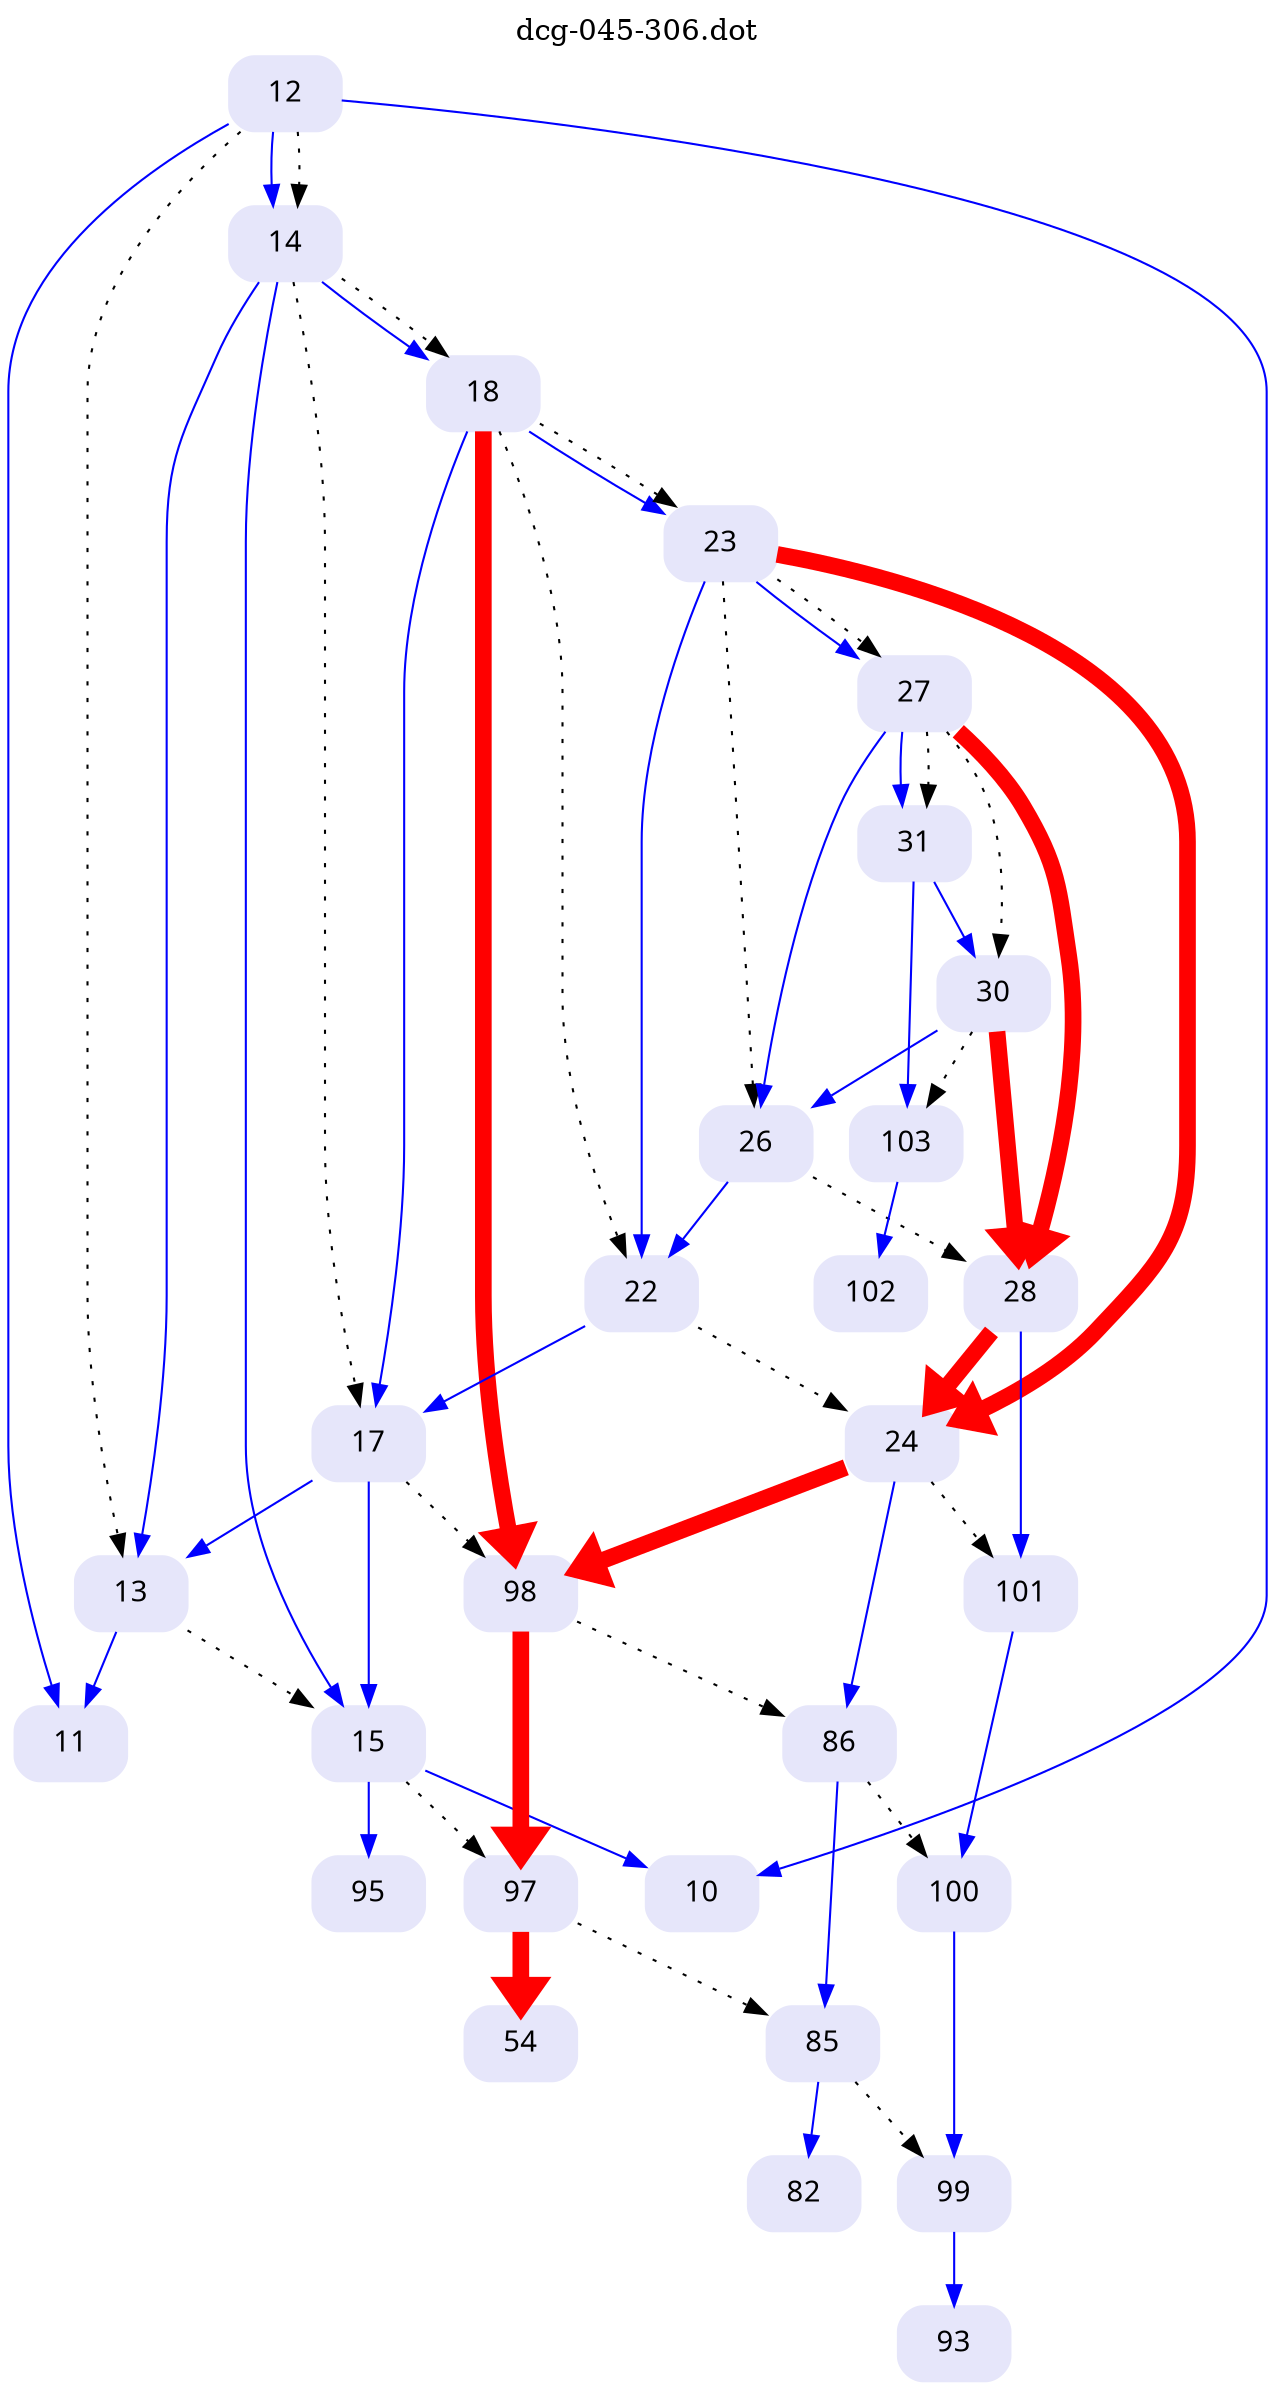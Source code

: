 digraph dcg_45 {
  labelloc="t";
  label="dcg-045-306.dot";
  node [fontname="sans-serif"];
  node [shape=box style="rounded,filled"];
  n12 [label="12" color=lavender];
  n12 -> n11 [color=blue penwidth=1];
  n12 -> n10 [color=blue penwidth=1];
  n12 -> n14 [color=blue penwidth=1];
  n12 -> n13 [style=dotted,label=""];
  n12 -> n14 [style=dotted,label=""];
  n14 [label="14" color=lavender];
  n14 -> n13 [color=blue penwidth=1];
  n14 -> n15 [color=blue penwidth=1];
  n14 -> n18 [color=blue penwidth=1];
  n14 -> n17 [style=dotted,label=""];
  n14 -> n18 [style=dotted,label=""];
  n18 [label="18" color=lavender];
  n18 -> n17 [color=blue penwidth=1];
  n18 -> n98 [color=red penwidth=8];
  n18 -> n23 [color=blue penwidth=1];
  n18 -> n22 [style=dotted,label=""];
  n18 -> n23 [style=dotted,label=""];
  n23 [label="23" color=lavender];
  n23 -> n22 [color=blue penwidth=1];
  n23 -> n24 [color=red penwidth=8];
  n23 -> n27 [color=blue penwidth=1];
  n23 -> n26 [style=dotted,label=""];
  n23 -> n27 [style=dotted,label=""];
  n27 [label="27" color=lavender];
  n27 -> n26 [color=blue penwidth=1];
  n27 -> n28 [color=red penwidth=8];
  n27 -> n31 [color=blue penwidth=1];
  n27 -> n30 [style=dotted,label=""];
  n27 -> n31 [style=dotted,label=""];
  n31 [label="31" color=lavender];
  n31 -> n30 [color=blue penwidth=1];
  n31 -> n103 [color=blue penwidth=1];
  n103 [label="103" color=lavender];
  n103 -> n102 [color=blue penwidth=1];
  n102 [label="102" color=lavender];
  n30 [label="30" color=lavender];
  n30 -> n26 [color=blue penwidth=1];
  n30 -> n28 [color=red penwidth=8];
  n30 -> n103 [style=dotted,label=""];
  n28 [label="28" color=lavender];
  n28 -> n24 [color=red penwidth=8];
  n28 -> n101 [color=blue penwidth=1];
  n101 [label="101" color=lavender];
  n101 -> n100 [color=blue penwidth=1];
  n100 [label="100" color=lavender];
  n100 -> n99 [color=blue penwidth=1];
  n99 [label="99" color=lavender];
  n99 -> n93 [color=blue penwidth=1];
  n93 [label="93" color=lavender];
  n24 [label="24" color=lavender];
  n24 -> n98 [color=red penwidth=8];
  n24 -> n86 [color=blue penwidth=1];
  n24 -> n101 [style=dotted,label=""];
  n86 [label="86" color=lavender];
  n86 -> n85 [color=blue penwidth=1];
  n86 -> n100 [style=dotted,label=""];
  n85 [label="85" color=lavender];
  n85 -> n82 [color=blue penwidth=1];
  n85 -> n99 [style=dotted,label=""];
  n82 [label="82" color=lavender];
  n98 [label="98" color=lavender];
  n98 -> n97 [color=red penwidth=8];
  n98 -> n86 [style=dotted,label=""];
  n97 [label="97" color=lavender];
  n97 -> n54 [color=red penwidth=8];
  n97 -> n85 [style=dotted,label=""];
  n54 [label="54" color=lavender];
  n26 [label="26" color=lavender];
  n26 -> n22 [color=blue penwidth=1];
  n26 -> n28 [style=dotted,label=""];
  n22 [label="22" color=lavender];
  n22 -> n17 [color=blue penwidth=1];
  n22 -> n24 [style=dotted,label=""];
  n17 [label="17" color=lavender];
  n17 -> n13 [color=blue penwidth=1];
  n17 -> n15 [color=blue penwidth=1];
  n17 -> n98 [style=dotted,label=""];
  n15 [label="15" color=lavender];
  n15 -> n10 [color=blue penwidth=1];
  n15 -> n95 [color=blue penwidth=1];
  n15 -> n97 [style=dotted,label=""];
  n95 [label="95" color=lavender];
  n10 [label="10" color=lavender];
  n13 [label="13" color=lavender];
  n13 -> n11 [color=blue penwidth=1];
  n13 -> n15 [style=dotted,label=""];
  n11 [label="11" color=lavender];
}
